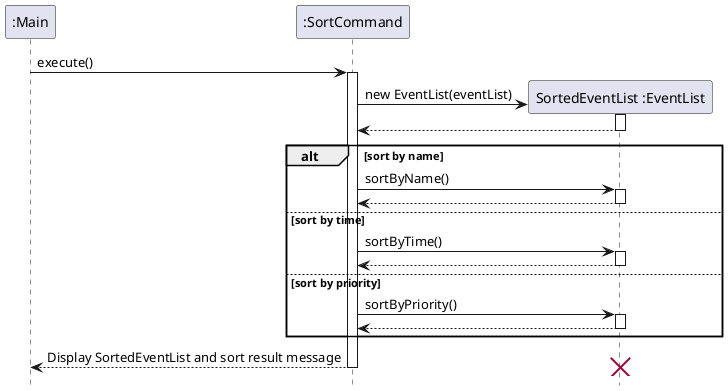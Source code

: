 @startuml
hide footbox
participant ":Main" as Main
participant ":SortCommand" as SC

Main -> SC: execute()
activate SC

create participant "SortedEventList :EventList" as SEL
SC -> SEL : new EventList(eventList)
activate SEL
SEL --> SC:
deactivate SEL

alt sort by name
    SC -> SEL: sortByName()
    activate SEL
    SEL --> SC:
    deactivate SEL
else sort by time
    SC -> SEL: sortByTime()
    activate SEL
    SEL --> SC:
    deactivate SEL
else sort by priority
    SC -> SEL: sortByPriority()
    activate SEL
    SEL --> SC:
    deactivate SEL

end alt

SC --> Main: Display SortedEventList and sort result message
deactivate SC
destroy SEL

@enduml